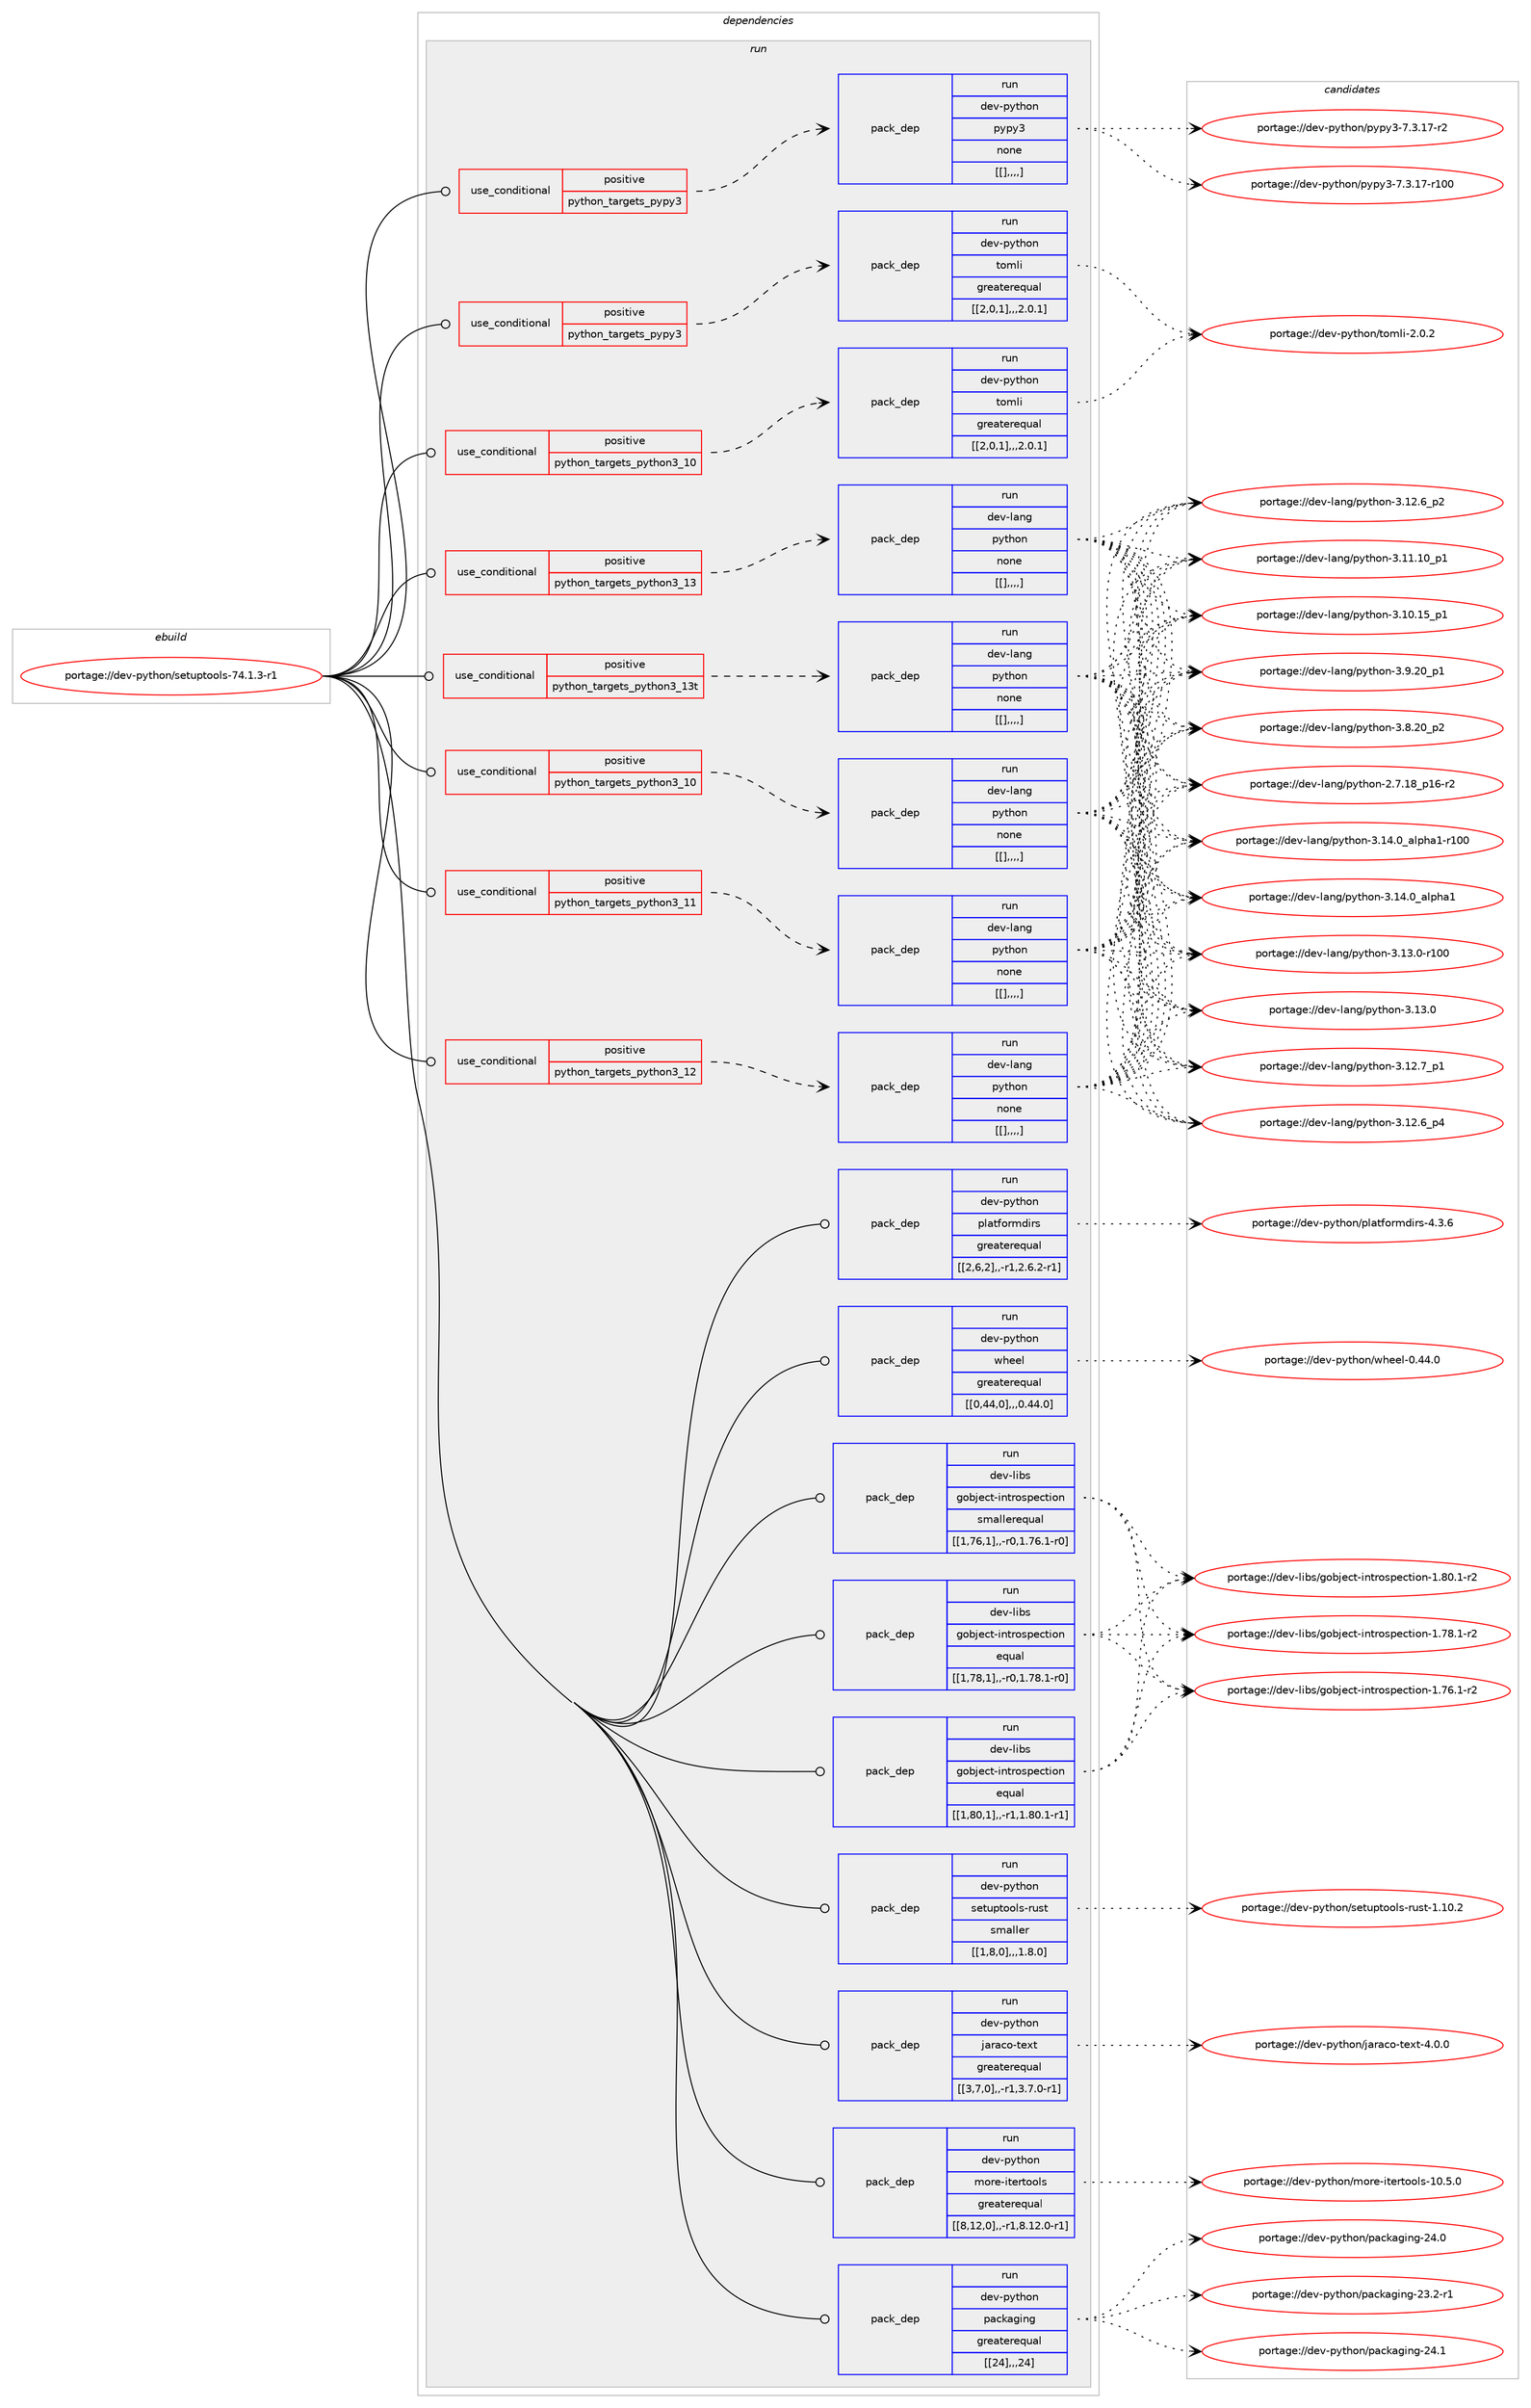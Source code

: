 digraph prolog {

# *************
# Graph options
# *************

newrank=true;
concentrate=true;
compound=true;
graph [rankdir=LR,fontname=Helvetica,fontsize=10,ranksep=1.5];#, ranksep=2.5, nodesep=0.2];
edge  [arrowhead=vee];
node  [fontname=Helvetica,fontsize=10];

# **********
# The ebuild
# **********

subgraph cluster_leftcol {
color=gray;
label=<<i>ebuild</i>>;
id [label="portage://dev-python/setuptools-74.1.3-r1", color=red, width=4, href="../dev-python/setuptools-74.1.3-r1.svg"];
}

# ****************
# The dependencies
# ****************

subgraph cluster_midcol {
color=gray;
label=<<i>dependencies</i>>;
subgraph cluster_compile {
fillcolor="#eeeeee";
style=filled;
label=<<i>compile</i>>;
}
subgraph cluster_compileandrun {
fillcolor="#eeeeee";
style=filled;
label=<<i>compile and run</i>>;
}
subgraph cluster_run {
fillcolor="#eeeeee";
style=filled;
label=<<i>run</i>>;
subgraph cond42306 {
dependency170044 [label=<<TABLE BORDER="0" CELLBORDER="1" CELLSPACING="0" CELLPADDING="4"><TR><TD ROWSPAN="3" CELLPADDING="10">use_conditional</TD></TR><TR><TD>positive</TD></TR><TR><TD>python_targets_pypy3</TD></TR></TABLE>>, shape=none, color=red];
subgraph pack126437 {
dependency170105 [label=<<TABLE BORDER="0" CELLBORDER="1" CELLSPACING="0" CELLPADDING="4" WIDTH="220"><TR><TD ROWSPAN="6" CELLPADDING="30">pack_dep</TD></TR><TR><TD WIDTH="110">run</TD></TR><TR><TD>dev-python</TD></TR><TR><TD>pypy3</TD></TR><TR><TD>none</TD></TR><TR><TD>[[],,,,]</TD></TR></TABLE>>, shape=none, color=blue];
}
dependency170044:e -> dependency170105:w [weight=20,style="dashed",arrowhead="vee"];
}
id:e -> dependency170044:w [weight=20,style="solid",arrowhead="odot"];
subgraph cond42332 {
dependency170123 [label=<<TABLE BORDER="0" CELLBORDER="1" CELLSPACING="0" CELLPADDING="4"><TR><TD ROWSPAN="3" CELLPADDING="10">use_conditional</TD></TR><TR><TD>positive</TD></TR><TR><TD>python_targets_pypy3</TD></TR></TABLE>>, shape=none, color=red];
subgraph pack126450 {
dependency170126 [label=<<TABLE BORDER="0" CELLBORDER="1" CELLSPACING="0" CELLPADDING="4" WIDTH="220"><TR><TD ROWSPAN="6" CELLPADDING="30">pack_dep</TD></TR><TR><TD WIDTH="110">run</TD></TR><TR><TD>dev-python</TD></TR><TR><TD>tomli</TD></TR><TR><TD>greaterequal</TD></TR><TR><TD>[[2,0,1],,,2.0.1]</TD></TR></TABLE>>, shape=none, color=blue];
}
dependency170123:e -> dependency170126:w [weight=20,style="dashed",arrowhead="vee"];
}
id:e -> dependency170123:w [weight=20,style="solid",arrowhead="odot"];
subgraph cond42339 {
dependency170148 [label=<<TABLE BORDER="0" CELLBORDER="1" CELLSPACING="0" CELLPADDING="4"><TR><TD ROWSPAN="3" CELLPADDING="10">use_conditional</TD></TR><TR><TD>positive</TD></TR><TR><TD>python_targets_python3_10</TD></TR></TABLE>>, shape=none, color=red];
subgraph pack126476 {
dependency170164 [label=<<TABLE BORDER="0" CELLBORDER="1" CELLSPACING="0" CELLPADDING="4" WIDTH="220"><TR><TD ROWSPAN="6" CELLPADDING="30">pack_dep</TD></TR><TR><TD WIDTH="110">run</TD></TR><TR><TD>dev-lang</TD></TR><TR><TD>python</TD></TR><TR><TD>none</TD></TR><TR><TD>[[],,,,]</TD></TR></TABLE>>, shape=none, color=blue];
}
dependency170148:e -> dependency170164:w [weight=20,style="dashed",arrowhead="vee"];
}
id:e -> dependency170148:w [weight=20,style="solid",arrowhead="odot"];
subgraph cond42356 {
dependency170171 [label=<<TABLE BORDER="0" CELLBORDER="1" CELLSPACING="0" CELLPADDING="4"><TR><TD ROWSPAN="3" CELLPADDING="10">use_conditional</TD></TR><TR><TD>positive</TD></TR><TR><TD>python_targets_python3_10</TD></TR></TABLE>>, shape=none, color=red];
subgraph pack126509 {
dependency170320 [label=<<TABLE BORDER="0" CELLBORDER="1" CELLSPACING="0" CELLPADDING="4" WIDTH="220"><TR><TD ROWSPAN="6" CELLPADDING="30">pack_dep</TD></TR><TR><TD WIDTH="110">run</TD></TR><TR><TD>dev-python</TD></TR><TR><TD>tomli</TD></TR><TR><TD>greaterequal</TD></TR><TR><TD>[[2,0,1],,,2.0.1]</TD></TR></TABLE>>, shape=none, color=blue];
}
dependency170171:e -> dependency170320:w [weight=20,style="dashed",arrowhead="vee"];
}
id:e -> dependency170171:w [weight=20,style="solid",arrowhead="odot"];
subgraph cond42422 {
dependency170329 [label=<<TABLE BORDER="0" CELLBORDER="1" CELLSPACING="0" CELLPADDING="4"><TR><TD ROWSPAN="3" CELLPADDING="10">use_conditional</TD></TR><TR><TD>positive</TD></TR><TR><TD>python_targets_python3_11</TD></TR></TABLE>>, shape=none, color=red];
subgraph pack126597 {
dependency170371 [label=<<TABLE BORDER="0" CELLBORDER="1" CELLSPACING="0" CELLPADDING="4" WIDTH="220"><TR><TD ROWSPAN="6" CELLPADDING="30">pack_dep</TD></TR><TR><TD WIDTH="110">run</TD></TR><TR><TD>dev-lang</TD></TR><TR><TD>python</TD></TR><TR><TD>none</TD></TR><TR><TD>[[],,,,]</TD></TR></TABLE>>, shape=none, color=blue];
}
dependency170329:e -> dependency170371:w [weight=20,style="dashed",arrowhead="vee"];
}
id:e -> dependency170329:w [weight=20,style="solid",arrowhead="odot"];
subgraph cond42439 {
dependency170394 [label=<<TABLE BORDER="0" CELLBORDER="1" CELLSPACING="0" CELLPADDING="4"><TR><TD ROWSPAN="3" CELLPADDING="10">use_conditional</TD></TR><TR><TD>positive</TD></TR><TR><TD>python_targets_python3_12</TD></TR></TABLE>>, shape=none, color=red];
subgraph pack126613 {
dependency170416 [label=<<TABLE BORDER="0" CELLBORDER="1" CELLSPACING="0" CELLPADDING="4" WIDTH="220"><TR><TD ROWSPAN="6" CELLPADDING="30">pack_dep</TD></TR><TR><TD WIDTH="110">run</TD></TR><TR><TD>dev-lang</TD></TR><TR><TD>python</TD></TR><TR><TD>none</TD></TR><TR><TD>[[],,,,]</TD></TR></TABLE>>, shape=none, color=blue];
}
dependency170394:e -> dependency170416:w [weight=20,style="dashed",arrowhead="vee"];
}
id:e -> dependency170394:w [weight=20,style="solid",arrowhead="odot"];
subgraph cond42454 {
dependency170424 [label=<<TABLE BORDER="0" CELLBORDER="1" CELLSPACING="0" CELLPADDING="4"><TR><TD ROWSPAN="3" CELLPADDING="10">use_conditional</TD></TR><TR><TD>positive</TD></TR><TR><TD>python_targets_python3_13</TD></TR></TABLE>>, shape=none, color=red];
subgraph pack126653 {
dependency170473 [label=<<TABLE BORDER="0" CELLBORDER="1" CELLSPACING="0" CELLPADDING="4" WIDTH="220"><TR><TD ROWSPAN="6" CELLPADDING="30">pack_dep</TD></TR><TR><TD WIDTH="110">run</TD></TR><TR><TD>dev-lang</TD></TR><TR><TD>python</TD></TR><TR><TD>none</TD></TR><TR><TD>[[],,,,]</TD></TR></TABLE>>, shape=none, color=blue];
}
dependency170424:e -> dependency170473:w [weight=20,style="dashed",arrowhead="vee"];
}
id:e -> dependency170424:w [weight=20,style="solid",arrowhead="odot"];
subgraph cond42477 {
dependency170517 [label=<<TABLE BORDER="0" CELLBORDER="1" CELLSPACING="0" CELLPADDING="4"><TR><TD ROWSPAN="3" CELLPADDING="10">use_conditional</TD></TR><TR><TD>positive</TD></TR><TR><TD>python_targets_python3_13t</TD></TR></TABLE>>, shape=none, color=red];
subgraph pack126696 {
dependency170538 [label=<<TABLE BORDER="0" CELLBORDER="1" CELLSPACING="0" CELLPADDING="4" WIDTH="220"><TR><TD ROWSPAN="6" CELLPADDING="30">pack_dep</TD></TR><TR><TD WIDTH="110">run</TD></TR><TR><TD>dev-lang</TD></TR><TR><TD>python</TD></TR><TR><TD>none</TD></TR><TR><TD>[[],,,,]</TD></TR></TABLE>>, shape=none, color=blue];
}
dependency170517:e -> dependency170538:w [weight=20,style="dashed",arrowhead="vee"];
}
id:e -> dependency170517:w [weight=20,style="solid",arrowhead="odot"];
subgraph pack126700 {
dependency170552 [label=<<TABLE BORDER="0" CELLBORDER="1" CELLSPACING="0" CELLPADDING="4" WIDTH="220"><TR><TD ROWSPAN="6" CELLPADDING="30">pack_dep</TD></TR><TR><TD WIDTH="110">run</TD></TR><TR><TD>dev-python</TD></TR><TR><TD>jaraco-text</TD></TR><TR><TD>greaterequal</TD></TR><TR><TD>[[3,7,0],,-r1,3.7.0-r1]</TD></TR></TABLE>>, shape=none, color=blue];
}
id:e -> dependency170552:w [weight=20,style="solid",arrowhead="odot"];
subgraph pack126742 {
dependency170659 [label=<<TABLE BORDER="0" CELLBORDER="1" CELLSPACING="0" CELLPADDING="4" WIDTH="220"><TR><TD ROWSPAN="6" CELLPADDING="30">pack_dep</TD></TR><TR><TD WIDTH="110">run</TD></TR><TR><TD>dev-python</TD></TR><TR><TD>more-itertools</TD></TR><TR><TD>greaterequal</TD></TR><TR><TD>[[8,12,0],,-r1,8.12.0-r1]</TD></TR></TABLE>>, shape=none, color=blue];
}
id:e -> dependency170659:w [weight=20,style="solid",arrowhead="odot"];
subgraph pack126820 {
dependency170726 [label=<<TABLE BORDER="0" CELLBORDER="1" CELLSPACING="0" CELLPADDING="4" WIDTH="220"><TR><TD ROWSPAN="6" CELLPADDING="30">pack_dep</TD></TR><TR><TD WIDTH="110">run</TD></TR><TR><TD>dev-python</TD></TR><TR><TD>packaging</TD></TR><TR><TD>greaterequal</TD></TR><TR><TD>[[24],,,24]</TD></TR></TABLE>>, shape=none, color=blue];
}
id:e -> dependency170726:w [weight=20,style="solid",arrowhead="odot"];
subgraph pack126828 {
dependency170740 [label=<<TABLE BORDER="0" CELLBORDER="1" CELLSPACING="0" CELLPADDING="4" WIDTH="220"><TR><TD ROWSPAN="6" CELLPADDING="30">pack_dep</TD></TR><TR><TD WIDTH="110">run</TD></TR><TR><TD>dev-python</TD></TR><TR><TD>platformdirs</TD></TR><TR><TD>greaterequal</TD></TR><TR><TD>[[2,6,2],,-r1,2.6.2-r1]</TD></TR></TABLE>>, shape=none, color=blue];
}
id:e -> dependency170740:w [weight=20,style="solid",arrowhead="odot"];
subgraph pack126869 {
dependency170801 [label=<<TABLE BORDER="0" CELLBORDER="1" CELLSPACING="0" CELLPADDING="4" WIDTH="220"><TR><TD ROWSPAN="6" CELLPADDING="30">pack_dep</TD></TR><TR><TD WIDTH="110">run</TD></TR><TR><TD>dev-python</TD></TR><TR><TD>wheel</TD></TR><TR><TD>greaterequal</TD></TR><TR><TD>[[0,44,0],,,0.44.0]</TD></TR></TABLE>>, shape=none, color=blue];
}
id:e -> dependency170801:w [weight=20,style="solid",arrowhead="odot"];
subgraph pack126871 {
dependency170808 [label=<<TABLE BORDER="0" CELLBORDER="1" CELLSPACING="0" CELLPADDING="4" WIDTH="220"><TR><TD ROWSPAN="6" CELLPADDING="30">pack_dep</TD></TR><TR><TD WIDTH="110">run</TD></TR><TR><TD>dev-libs</TD></TR><TR><TD>gobject-introspection</TD></TR><TR><TD>equal</TD></TR><TR><TD>[[1,78,1],,-r0,1.78.1-r0]</TD></TR></TABLE>>, shape=none, color=blue];
}
id:e -> dependency170808:w [weight=20,style="solid",arrowhead="odot"];
subgraph pack126874 {
dependency170812 [label=<<TABLE BORDER="0" CELLBORDER="1" CELLSPACING="0" CELLPADDING="4" WIDTH="220"><TR><TD ROWSPAN="6" CELLPADDING="30">pack_dep</TD></TR><TR><TD WIDTH="110">run</TD></TR><TR><TD>dev-libs</TD></TR><TR><TD>gobject-introspection</TD></TR><TR><TD>equal</TD></TR><TR><TD>[[1,80,1],,-r1,1.80.1-r1]</TD></TR></TABLE>>, shape=none, color=blue];
}
id:e -> dependency170812:w [weight=20,style="solid",arrowhead="odot"];
subgraph pack126885 {
dependency170848 [label=<<TABLE BORDER="0" CELLBORDER="1" CELLSPACING="0" CELLPADDING="4" WIDTH="220"><TR><TD ROWSPAN="6" CELLPADDING="30">pack_dep</TD></TR><TR><TD WIDTH="110">run</TD></TR><TR><TD>dev-libs</TD></TR><TR><TD>gobject-introspection</TD></TR><TR><TD>smallerequal</TD></TR><TR><TD>[[1,76,1],,-r0,1.76.1-r0]</TD></TR></TABLE>>, shape=none, color=blue];
}
id:e -> dependency170848:w [weight=20,style="solid",arrowhead="odot"];
subgraph pack126909 {
dependency170875 [label=<<TABLE BORDER="0" CELLBORDER="1" CELLSPACING="0" CELLPADDING="4" WIDTH="220"><TR><TD ROWSPAN="6" CELLPADDING="30">pack_dep</TD></TR><TR><TD WIDTH="110">run</TD></TR><TR><TD>dev-python</TD></TR><TR><TD>setuptools-rust</TD></TR><TR><TD>smaller</TD></TR><TR><TD>[[1,8,0],,,1.8.0]</TD></TR></TABLE>>, shape=none, color=blue];
}
id:e -> dependency170875:w [weight=20,style="solid",arrowhead="odot"];
}
}

# **************
# The candidates
# **************

subgraph cluster_choices {
rank=same;
color=gray;
label=<<i>candidates</i>>;

subgraph choice126541 {
color=black;
nodesep=1;
choice100101118451121211161041111104711212111212151455546514649554511450 [label="portage://dev-python/pypy3-7.3.17-r2", color=red, width=4,href="../dev-python/pypy3-7.3.17-r2.svg"];
choice1001011184511212111610411111047112121112121514555465146495545114494848 [label="portage://dev-python/pypy3-7.3.17-r100", color=red, width=4,href="../dev-python/pypy3-7.3.17-r100.svg"];
dependency170105:e -> choice100101118451121211161041111104711212111212151455546514649554511450:w [style=dotted,weight="100"];
dependency170105:e -> choice1001011184511212111610411111047112121112121514555465146495545114494848:w [style=dotted,weight="100"];
}
subgraph choice126573 {
color=black;
nodesep=1;
choice1001011184511212111610411111047116111109108105455046484650 [label="portage://dev-python/tomli-2.0.2", color=red, width=4,href="../dev-python/tomli-2.0.2.svg"];
dependency170126:e -> choice1001011184511212111610411111047116111109108105455046484650:w [style=dotted,weight="100"];
}
subgraph choice126605 {
color=black;
nodesep=1;
choice100101118451089711010347112121116104111110455146495246489597108112104974945114494848 [label="portage://dev-lang/python-3.14.0_alpha1-r100", color=red, width=4,href="../dev-lang/python-3.14.0_alpha1-r100.svg"];
choice1001011184510897110103471121211161041111104551464952464895971081121049749 [label="portage://dev-lang/python-3.14.0_alpha1", color=red, width=4,href="../dev-lang/python-3.14.0_alpha1.svg"];
choice1001011184510897110103471121211161041111104551464951464845114494848 [label="portage://dev-lang/python-3.13.0-r100", color=red, width=4,href="../dev-lang/python-3.13.0-r100.svg"];
choice10010111845108971101034711212111610411111045514649514648 [label="portage://dev-lang/python-3.13.0", color=red, width=4,href="../dev-lang/python-3.13.0.svg"];
choice100101118451089711010347112121116104111110455146495046559511249 [label="portage://dev-lang/python-3.12.7_p1", color=red, width=4,href="../dev-lang/python-3.12.7_p1.svg"];
choice100101118451089711010347112121116104111110455146495046549511252 [label="portage://dev-lang/python-3.12.6_p4", color=red, width=4,href="../dev-lang/python-3.12.6_p4.svg"];
choice100101118451089711010347112121116104111110455146495046549511250 [label="portage://dev-lang/python-3.12.6_p2", color=red, width=4,href="../dev-lang/python-3.12.6_p2.svg"];
choice10010111845108971101034711212111610411111045514649494649489511249 [label="portage://dev-lang/python-3.11.10_p1", color=red, width=4,href="../dev-lang/python-3.11.10_p1.svg"];
choice10010111845108971101034711212111610411111045514649484649539511249 [label="portage://dev-lang/python-3.10.15_p1", color=red, width=4,href="../dev-lang/python-3.10.15_p1.svg"];
choice100101118451089711010347112121116104111110455146574650489511249 [label="portage://dev-lang/python-3.9.20_p1", color=red, width=4,href="../dev-lang/python-3.9.20_p1.svg"];
choice100101118451089711010347112121116104111110455146564650489511250 [label="portage://dev-lang/python-3.8.20_p2", color=red, width=4,href="../dev-lang/python-3.8.20_p2.svg"];
choice100101118451089711010347112121116104111110455046554649569511249544511450 [label="portage://dev-lang/python-2.7.18_p16-r2", color=red, width=4,href="../dev-lang/python-2.7.18_p16-r2.svg"];
dependency170164:e -> choice100101118451089711010347112121116104111110455146495246489597108112104974945114494848:w [style=dotted,weight="100"];
dependency170164:e -> choice1001011184510897110103471121211161041111104551464952464895971081121049749:w [style=dotted,weight="100"];
dependency170164:e -> choice1001011184510897110103471121211161041111104551464951464845114494848:w [style=dotted,weight="100"];
dependency170164:e -> choice10010111845108971101034711212111610411111045514649514648:w [style=dotted,weight="100"];
dependency170164:e -> choice100101118451089711010347112121116104111110455146495046559511249:w [style=dotted,weight="100"];
dependency170164:e -> choice100101118451089711010347112121116104111110455146495046549511252:w [style=dotted,weight="100"];
dependency170164:e -> choice100101118451089711010347112121116104111110455146495046549511250:w [style=dotted,weight="100"];
dependency170164:e -> choice10010111845108971101034711212111610411111045514649494649489511249:w [style=dotted,weight="100"];
dependency170164:e -> choice10010111845108971101034711212111610411111045514649484649539511249:w [style=dotted,weight="100"];
dependency170164:e -> choice100101118451089711010347112121116104111110455146574650489511249:w [style=dotted,weight="100"];
dependency170164:e -> choice100101118451089711010347112121116104111110455146564650489511250:w [style=dotted,weight="100"];
dependency170164:e -> choice100101118451089711010347112121116104111110455046554649569511249544511450:w [style=dotted,weight="100"];
}
subgraph choice126622 {
color=black;
nodesep=1;
choice1001011184511212111610411111047116111109108105455046484650 [label="portage://dev-python/tomli-2.0.2", color=red, width=4,href="../dev-python/tomli-2.0.2.svg"];
dependency170320:e -> choice1001011184511212111610411111047116111109108105455046484650:w [style=dotted,weight="100"];
}
subgraph choice126634 {
color=black;
nodesep=1;
choice100101118451089711010347112121116104111110455146495246489597108112104974945114494848 [label="portage://dev-lang/python-3.14.0_alpha1-r100", color=red, width=4,href="../dev-lang/python-3.14.0_alpha1-r100.svg"];
choice1001011184510897110103471121211161041111104551464952464895971081121049749 [label="portage://dev-lang/python-3.14.0_alpha1", color=red, width=4,href="../dev-lang/python-3.14.0_alpha1.svg"];
choice1001011184510897110103471121211161041111104551464951464845114494848 [label="portage://dev-lang/python-3.13.0-r100", color=red, width=4,href="../dev-lang/python-3.13.0-r100.svg"];
choice10010111845108971101034711212111610411111045514649514648 [label="portage://dev-lang/python-3.13.0", color=red, width=4,href="../dev-lang/python-3.13.0.svg"];
choice100101118451089711010347112121116104111110455146495046559511249 [label="portage://dev-lang/python-3.12.7_p1", color=red, width=4,href="../dev-lang/python-3.12.7_p1.svg"];
choice100101118451089711010347112121116104111110455146495046549511252 [label="portage://dev-lang/python-3.12.6_p4", color=red, width=4,href="../dev-lang/python-3.12.6_p4.svg"];
choice100101118451089711010347112121116104111110455146495046549511250 [label="portage://dev-lang/python-3.12.6_p2", color=red, width=4,href="../dev-lang/python-3.12.6_p2.svg"];
choice10010111845108971101034711212111610411111045514649494649489511249 [label="portage://dev-lang/python-3.11.10_p1", color=red, width=4,href="../dev-lang/python-3.11.10_p1.svg"];
choice10010111845108971101034711212111610411111045514649484649539511249 [label="portage://dev-lang/python-3.10.15_p1", color=red, width=4,href="../dev-lang/python-3.10.15_p1.svg"];
choice100101118451089711010347112121116104111110455146574650489511249 [label="portage://dev-lang/python-3.9.20_p1", color=red, width=4,href="../dev-lang/python-3.9.20_p1.svg"];
choice100101118451089711010347112121116104111110455146564650489511250 [label="portage://dev-lang/python-3.8.20_p2", color=red, width=4,href="../dev-lang/python-3.8.20_p2.svg"];
choice100101118451089711010347112121116104111110455046554649569511249544511450 [label="portage://dev-lang/python-2.7.18_p16-r2", color=red, width=4,href="../dev-lang/python-2.7.18_p16-r2.svg"];
dependency170371:e -> choice100101118451089711010347112121116104111110455146495246489597108112104974945114494848:w [style=dotted,weight="100"];
dependency170371:e -> choice1001011184510897110103471121211161041111104551464952464895971081121049749:w [style=dotted,weight="100"];
dependency170371:e -> choice1001011184510897110103471121211161041111104551464951464845114494848:w [style=dotted,weight="100"];
dependency170371:e -> choice10010111845108971101034711212111610411111045514649514648:w [style=dotted,weight="100"];
dependency170371:e -> choice100101118451089711010347112121116104111110455146495046559511249:w [style=dotted,weight="100"];
dependency170371:e -> choice100101118451089711010347112121116104111110455146495046549511252:w [style=dotted,weight="100"];
dependency170371:e -> choice100101118451089711010347112121116104111110455146495046549511250:w [style=dotted,weight="100"];
dependency170371:e -> choice10010111845108971101034711212111610411111045514649494649489511249:w [style=dotted,weight="100"];
dependency170371:e -> choice10010111845108971101034711212111610411111045514649484649539511249:w [style=dotted,weight="100"];
dependency170371:e -> choice100101118451089711010347112121116104111110455146574650489511249:w [style=dotted,weight="100"];
dependency170371:e -> choice100101118451089711010347112121116104111110455146564650489511250:w [style=dotted,weight="100"];
dependency170371:e -> choice100101118451089711010347112121116104111110455046554649569511249544511450:w [style=dotted,weight="100"];
}
subgraph choice126641 {
color=black;
nodesep=1;
choice100101118451089711010347112121116104111110455146495246489597108112104974945114494848 [label="portage://dev-lang/python-3.14.0_alpha1-r100", color=red, width=4,href="../dev-lang/python-3.14.0_alpha1-r100.svg"];
choice1001011184510897110103471121211161041111104551464952464895971081121049749 [label="portage://dev-lang/python-3.14.0_alpha1", color=red, width=4,href="../dev-lang/python-3.14.0_alpha1.svg"];
choice1001011184510897110103471121211161041111104551464951464845114494848 [label="portage://dev-lang/python-3.13.0-r100", color=red, width=4,href="../dev-lang/python-3.13.0-r100.svg"];
choice10010111845108971101034711212111610411111045514649514648 [label="portage://dev-lang/python-3.13.0", color=red, width=4,href="../dev-lang/python-3.13.0.svg"];
choice100101118451089711010347112121116104111110455146495046559511249 [label="portage://dev-lang/python-3.12.7_p1", color=red, width=4,href="../dev-lang/python-3.12.7_p1.svg"];
choice100101118451089711010347112121116104111110455146495046549511252 [label="portage://dev-lang/python-3.12.6_p4", color=red, width=4,href="../dev-lang/python-3.12.6_p4.svg"];
choice100101118451089711010347112121116104111110455146495046549511250 [label="portage://dev-lang/python-3.12.6_p2", color=red, width=4,href="../dev-lang/python-3.12.6_p2.svg"];
choice10010111845108971101034711212111610411111045514649494649489511249 [label="portage://dev-lang/python-3.11.10_p1", color=red, width=4,href="../dev-lang/python-3.11.10_p1.svg"];
choice10010111845108971101034711212111610411111045514649484649539511249 [label="portage://dev-lang/python-3.10.15_p1", color=red, width=4,href="../dev-lang/python-3.10.15_p1.svg"];
choice100101118451089711010347112121116104111110455146574650489511249 [label="portage://dev-lang/python-3.9.20_p1", color=red, width=4,href="../dev-lang/python-3.9.20_p1.svg"];
choice100101118451089711010347112121116104111110455146564650489511250 [label="portage://dev-lang/python-3.8.20_p2", color=red, width=4,href="../dev-lang/python-3.8.20_p2.svg"];
choice100101118451089711010347112121116104111110455046554649569511249544511450 [label="portage://dev-lang/python-2.7.18_p16-r2", color=red, width=4,href="../dev-lang/python-2.7.18_p16-r2.svg"];
dependency170416:e -> choice100101118451089711010347112121116104111110455146495246489597108112104974945114494848:w [style=dotted,weight="100"];
dependency170416:e -> choice1001011184510897110103471121211161041111104551464952464895971081121049749:w [style=dotted,weight="100"];
dependency170416:e -> choice1001011184510897110103471121211161041111104551464951464845114494848:w [style=dotted,weight="100"];
dependency170416:e -> choice10010111845108971101034711212111610411111045514649514648:w [style=dotted,weight="100"];
dependency170416:e -> choice100101118451089711010347112121116104111110455146495046559511249:w [style=dotted,weight="100"];
dependency170416:e -> choice100101118451089711010347112121116104111110455146495046549511252:w [style=dotted,weight="100"];
dependency170416:e -> choice100101118451089711010347112121116104111110455146495046549511250:w [style=dotted,weight="100"];
dependency170416:e -> choice10010111845108971101034711212111610411111045514649494649489511249:w [style=dotted,weight="100"];
dependency170416:e -> choice10010111845108971101034711212111610411111045514649484649539511249:w [style=dotted,weight="100"];
dependency170416:e -> choice100101118451089711010347112121116104111110455146574650489511249:w [style=dotted,weight="100"];
dependency170416:e -> choice100101118451089711010347112121116104111110455146564650489511250:w [style=dotted,weight="100"];
dependency170416:e -> choice100101118451089711010347112121116104111110455046554649569511249544511450:w [style=dotted,weight="100"];
}
subgraph choice126673 {
color=black;
nodesep=1;
choice100101118451089711010347112121116104111110455146495246489597108112104974945114494848 [label="portage://dev-lang/python-3.14.0_alpha1-r100", color=red, width=4,href="../dev-lang/python-3.14.0_alpha1-r100.svg"];
choice1001011184510897110103471121211161041111104551464952464895971081121049749 [label="portage://dev-lang/python-3.14.0_alpha1", color=red, width=4,href="../dev-lang/python-3.14.0_alpha1.svg"];
choice1001011184510897110103471121211161041111104551464951464845114494848 [label="portage://dev-lang/python-3.13.0-r100", color=red, width=4,href="../dev-lang/python-3.13.0-r100.svg"];
choice10010111845108971101034711212111610411111045514649514648 [label="portage://dev-lang/python-3.13.0", color=red, width=4,href="../dev-lang/python-3.13.0.svg"];
choice100101118451089711010347112121116104111110455146495046559511249 [label="portage://dev-lang/python-3.12.7_p1", color=red, width=4,href="../dev-lang/python-3.12.7_p1.svg"];
choice100101118451089711010347112121116104111110455146495046549511252 [label="portage://dev-lang/python-3.12.6_p4", color=red, width=4,href="../dev-lang/python-3.12.6_p4.svg"];
choice100101118451089711010347112121116104111110455146495046549511250 [label="portage://dev-lang/python-3.12.6_p2", color=red, width=4,href="../dev-lang/python-3.12.6_p2.svg"];
choice10010111845108971101034711212111610411111045514649494649489511249 [label="portage://dev-lang/python-3.11.10_p1", color=red, width=4,href="../dev-lang/python-3.11.10_p1.svg"];
choice10010111845108971101034711212111610411111045514649484649539511249 [label="portage://dev-lang/python-3.10.15_p1", color=red, width=4,href="../dev-lang/python-3.10.15_p1.svg"];
choice100101118451089711010347112121116104111110455146574650489511249 [label="portage://dev-lang/python-3.9.20_p1", color=red, width=4,href="../dev-lang/python-3.9.20_p1.svg"];
choice100101118451089711010347112121116104111110455146564650489511250 [label="portage://dev-lang/python-3.8.20_p2", color=red, width=4,href="../dev-lang/python-3.8.20_p2.svg"];
choice100101118451089711010347112121116104111110455046554649569511249544511450 [label="portage://dev-lang/python-2.7.18_p16-r2", color=red, width=4,href="../dev-lang/python-2.7.18_p16-r2.svg"];
dependency170473:e -> choice100101118451089711010347112121116104111110455146495246489597108112104974945114494848:w [style=dotted,weight="100"];
dependency170473:e -> choice1001011184510897110103471121211161041111104551464952464895971081121049749:w [style=dotted,weight="100"];
dependency170473:e -> choice1001011184510897110103471121211161041111104551464951464845114494848:w [style=dotted,weight="100"];
dependency170473:e -> choice10010111845108971101034711212111610411111045514649514648:w [style=dotted,weight="100"];
dependency170473:e -> choice100101118451089711010347112121116104111110455146495046559511249:w [style=dotted,weight="100"];
dependency170473:e -> choice100101118451089711010347112121116104111110455146495046549511252:w [style=dotted,weight="100"];
dependency170473:e -> choice100101118451089711010347112121116104111110455146495046549511250:w [style=dotted,weight="100"];
dependency170473:e -> choice10010111845108971101034711212111610411111045514649494649489511249:w [style=dotted,weight="100"];
dependency170473:e -> choice10010111845108971101034711212111610411111045514649484649539511249:w [style=dotted,weight="100"];
dependency170473:e -> choice100101118451089711010347112121116104111110455146574650489511249:w [style=dotted,weight="100"];
dependency170473:e -> choice100101118451089711010347112121116104111110455146564650489511250:w [style=dotted,weight="100"];
dependency170473:e -> choice100101118451089711010347112121116104111110455046554649569511249544511450:w [style=dotted,weight="100"];
}
subgraph choice126719 {
color=black;
nodesep=1;
choice100101118451089711010347112121116104111110455146495246489597108112104974945114494848 [label="portage://dev-lang/python-3.14.0_alpha1-r100", color=red, width=4,href="../dev-lang/python-3.14.0_alpha1-r100.svg"];
choice1001011184510897110103471121211161041111104551464952464895971081121049749 [label="portage://dev-lang/python-3.14.0_alpha1", color=red, width=4,href="../dev-lang/python-3.14.0_alpha1.svg"];
choice1001011184510897110103471121211161041111104551464951464845114494848 [label="portage://dev-lang/python-3.13.0-r100", color=red, width=4,href="../dev-lang/python-3.13.0-r100.svg"];
choice10010111845108971101034711212111610411111045514649514648 [label="portage://dev-lang/python-3.13.0", color=red, width=4,href="../dev-lang/python-3.13.0.svg"];
choice100101118451089711010347112121116104111110455146495046559511249 [label="portage://dev-lang/python-3.12.7_p1", color=red, width=4,href="../dev-lang/python-3.12.7_p1.svg"];
choice100101118451089711010347112121116104111110455146495046549511252 [label="portage://dev-lang/python-3.12.6_p4", color=red, width=4,href="../dev-lang/python-3.12.6_p4.svg"];
choice100101118451089711010347112121116104111110455146495046549511250 [label="portage://dev-lang/python-3.12.6_p2", color=red, width=4,href="../dev-lang/python-3.12.6_p2.svg"];
choice10010111845108971101034711212111610411111045514649494649489511249 [label="portage://dev-lang/python-3.11.10_p1", color=red, width=4,href="../dev-lang/python-3.11.10_p1.svg"];
choice10010111845108971101034711212111610411111045514649484649539511249 [label="portage://dev-lang/python-3.10.15_p1", color=red, width=4,href="../dev-lang/python-3.10.15_p1.svg"];
choice100101118451089711010347112121116104111110455146574650489511249 [label="portage://dev-lang/python-3.9.20_p1", color=red, width=4,href="../dev-lang/python-3.9.20_p1.svg"];
choice100101118451089711010347112121116104111110455146564650489511250 [label="portage://dev-lang/python-3.8.20_p2", color=red, width=4,href="../dev-lang/python-3.8.20_p2.svg"];
choice100101118451089711010347112121116104111110455046554649569511249544511450 [label="portage://dev-lang/python-2.7.18_p16-r2", color=red, width=4,href="../dev-lang/python-2.7.18_p16-r2.svg"];
dependency170538:e -> choice100101118451089711010347112121116104111110455146495246489597108112104974945114494848:w [style=dotted,weight="100"];
dependency170538:e -> choice1001011184510897110103471121211161041111104551464952464895971081121049749:w [style=dotted,weight="100"];
dependency170538:e -> choice1001011184510897110103471121211161041111104551464951464845114494848:w [style=dotted,weight="100"];
dependency170538:e -> choice10010111845108971101034711212111610411111045514649514648:w [style=dotted,weight="100"];
dependency170538:e -> choice100101118451089711010347112121116104111110455146495046559511249:w [style=dotted,weight="100"];
dependency170538:e -> choice100101118451089711010347112121116104111110455146495046549511252:w [style=dotted,weight="100"];
dependency170538:e -> choice100101118451089711010347112121116104111110455146495046549511250:w [style=dotted,weight="100"];
dependency170538:e -> choice10010111845108971101034711212111610411111045514649494649489511249:w [style=dotted,weight="100"];
dependency170538:e -> choice10010111845108971101034711212111610411111045514649484649539511249:w [style=dotted,weight="100"];
dependency170538:e -> choice100101118451089711010347112121116104111110455146574650489511249:w [style=dotted,weight="100"];
dependency170538:e -> choice100101118451089711010347112121116104111110455146564650489511250:w [style=dotted,weight="100"];
dependency170538:e -> choice100101118451089711010347112121116104111110455046554649569511249544511450:w [style=dotted,weight="100"];
}
subgraph choice126725 {
color=black;
nodesep=1;
choice100101118451121211161041111104710697114979911145116101120116455246484648 [label="portage://dev-python/jaraco-text-4.0.0", color=red, width=4,href="../dev-python/jaraco-text-4.0.0.svg"];
dependency170552:e -> choice100101118451121211161041111104710697114979911145116101120116455246484648:w [style=dotted,weight="100"];
}
subgraph choice126761 {
color=black;
nodesep=1;
choice10010111845112121116104111110471091111141014510511610111411611111110811545494846534648 [label="portage://dev-python/more-itertools-10.5.0", color=red, width=4,href="../dev-python/more-itertools-10.5.0.svg"];
dependency170659:e -> choice10010111845112121116104111110471091111141014510511610111411611111110811545494846534648:w [style=dotted,weight="100"];
}
subgraph choice126765 {
color=black;
nodesep=1;
choice10010111845112121116104111110471129799107971031051101034550524649 [label="portage://dev-python/packaging-24.1", color=red, width=4,href="../dev-python/packaging-24.1.svg"];
choice10010111845112121116104111110471129799107971031051101034550524648 [label="portage://dev-python/packaging-24.0", color=red, width=4,href="../dev-python/packaging-24.0.svg"];
choice100101118451121211161041111104711297991079710310511010345505146504511449 [label="portage://dev-python/packaging-23.2-r1", color=red, width=4,href="../dev-python/packaging-23.2-r1.svg"];
dependency170726:e -> choice10010111845112121116104111110471129799107971031051101034550524649:w [style=dotted,weight="100"];
dependency170726:e -> choice10010111845112121116104111110471129799107971031051101034550524648:w [style=dotted,weight="100"];
dependency170726:e -> choice100101118451121211161041111104711297991079710310511010345505146504511449:w [style=dotted,weight="100"];
}
subgraph choice126791 {
color=black;
nodesep=1;
choice100101118451121211161041111104711210897116102111114109100105114115455246514654 [label="portage://dev-python/platformdirs-4.3.6", color=red, width=4,href="../dev-python/platformdirs-4.3.6.svg"];
dependency170740:e -> choice100101118451121211161041111104711210897116102111114109100105114115455246514654:w [style=dotted,weight="100"];
}
subgraph choice126793 {
color=black;
nodesep=1;
choice100101118451121211161041111104711910410110110845484652524648 [label="portage://dev-python/wheel-0.44.0", color=red, width=4,href="../dev-python/wheel-0.44.0.svg"];
dependency170801:e -> choice100101118451121211161041111104711910410110110845484652524648:w [style=dotted,weight="100"];
}
subgraph choice126817 {
color=black;
nodesep=1;
choice10010111845108105981154710311198106101991164510511011611411111511210199116105111110454946564846494511450 [label="portage://dev-libs/gobject-introspection-1.80.1-r2", color=red, width=4,href="../dev-libs/gobject-introspection-1.80.1-r2.svg"];
choice10010111845108105981154710311198106101991164510511011611411111511210199116105111110454946555646494511450 [label="portage://dev-libs/gobject-introspection-1.78.1-r2", color=red, width=4,href="../dev-libs/gobject-introspection-1.78.1-r2.svg"];
choice10010111845108105981154710311198106101991164510511011611411111511210199116105111110454946555446494511450 [label="portage://dev-libs/gobject-introspection-1.76.1-r2", color=red, width=4,href="../dev-libs/gobject-introspection-1.76.1-r2.svg"];
dependency170808:e -> choice10010111845108105981154710311198106101991164510511011611411111511210199116105111110454946564846494511450:w [style=dotted,weight="100"];
dependency170808:e -> choice10010111845108105981154710311198106101991164510511011611411111511210199116105111110454946555646494511450:w [style=dotted,weight="100"];
dependency170808:e -> choice10010111845108105981154710311198106101991164510511011611411111511210199116105111110454946555446494511450:w [style=dotted,weight="100"];
}
subgraph choice126850 {
color=black;
nodesep=1;
choice10010111845108105981154710311198106101991164510511011611411111511210199116105111110454946564846494511450 [label="portage://dev-libs/gobject-introspection-1.80.1-r2", color=red, width=4,href="../dev-libs/gobject-introspection-1.80.1-r2.svg"];
choice10010111845108105981154710311198106101991164510511011611411111511210199116105111110454946555646494511450 [label="portage://dev-libs/gobject-introspection-1.78.1-r2", color=red, width=4,href="../dev-libs/gobject-introspection-1.78.1-r2.svg"];
choice10010111845108105981154710311198106101991164510511011611411111511210199116105111110454946555446494511450 [label="portage://dev-libs/gobject-introspection-1.76.1-r2", color=red, width=4,href="../dev-libs/gobject-introspection-1.76.1-r2.svg"];
dependency170812:e -> choice10010111845108105981154710311198106101991164510511011611411111511210199116105111110454946564846494511450:w [style=dotted,weight="100"];
dependency170812:e -> choice10010111845108105981154710311198106101991164510511011611411111511210199116105111110454946555646494511450:w [style=dotted,weight="100"];
dependency170812:e -> choice10010111845108105981154710311198106101991164510511011611411111511210199116105111110454946555446494511450:w [style=dotted,weight="100"];
}
subgraph choice126914 {
color=black;
nodesep=1;
choice10010111845108105981154710311198106101991164510511011611411111511210199116105111110454946564846494511450 [label="portage://dev-libs/gobject-introspection-1.80.1-r2", color=red, width=4,href="../dev-libs/gobject-introspection-1.80.1-r2.svg"];
choice10010111845108105981154710311198106101991164510511011611411111511210199116105111110454946555646494511450 [label="portage://dev-libs/gobject-introspection-1.78.1-r2", color=red, width=4,href="../dev-libs/gobject-introspection-1.78.1-r2.svg"];
choice10010111845108105981154710311198106101991164510511011611411111511210199116105111110454946555446494511450 [label="portage://dev-libs/gobject-introspection-1.76.1-r2", color=red, width=4,href="../dev-libs/gobject-introspection-1.76.1-r2.svg"];
dependency170848:e -> choice10010111845108105981154710311198106101991164510511011611411111511210199116105111110454946564846494511450:w [style=dotted,weight="100"];
dependency170848:e -> choice10010111845108105981154710311198106101991164510511011611411111511210199116105111110454946555646494511450:w [style=dotted,weight="100"];
dependency170848:e -> choice10010111845108105981154710311198106101991164510511011611411111511210199116105111110454946555446494511450:w [style=dotted,weight="100"];
}
subgraph choice126917 {
color=black;
nodesep=1;
choice10010111845112121116104111110471151011161171121161111111081154511411711511645494649484650 [label="portage://dev-python/setuptools-rust-1.10.2", color=red, width=4,href="../dev-python/setuptools-rust-1.10.2.svg"];
dependency170875:e -> choice10010111845112121116104111110471151011161171121161111111081154511411711511645494649484650:w [style=dotted,weight="100"];
}
}

}

